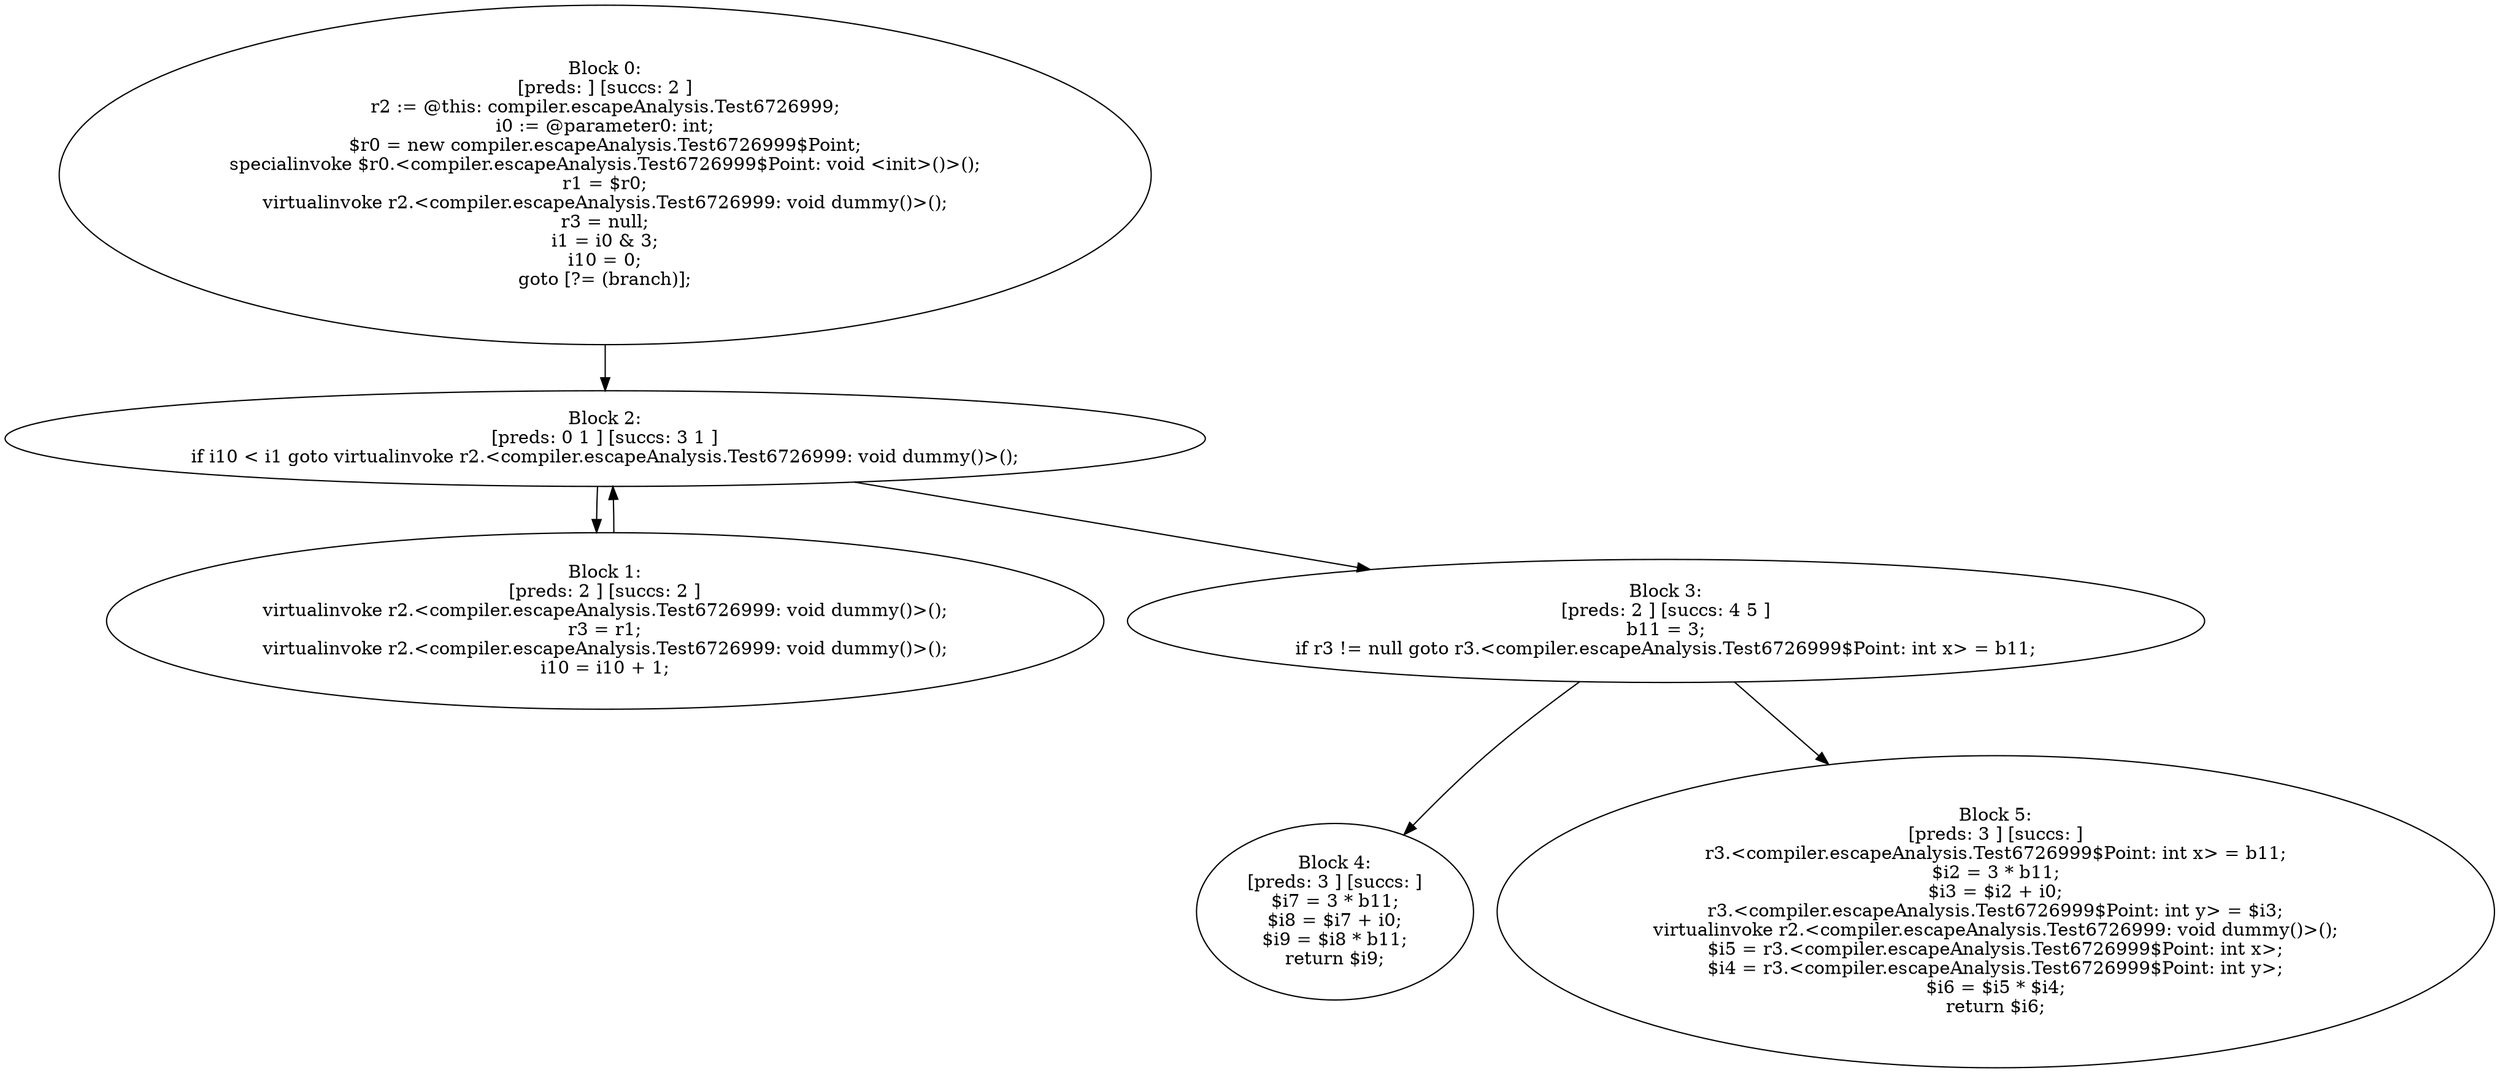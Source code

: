 digraph "unitGraph" {
    "Block 0:
[preds: ] [succs: 2 ]
r2 := @this: compiler.escapeAnalysis.Test6726999;
i0 := @parameter0: int;
$r0 = new compiler.escapeAnalysis.Test6726999$Point;
specialinvoke $r0.<compiler.escapeAnalysis.Test6726999$Point: void <init>()>();
r1 = $r0;
virtualinvoke r2.<compiler.escapeAnalysis.Test6726999: void dummy()>();
r3 = null;
i1 = i0 & 3;
i10 = 0;
goto [?= (branch)];
"
    "Block 1:
[preds: 2 ] [succs: 2 ]
virtualinvoke r2.<compiler.escapeAnalysis.Test6726999: void dummy()>();
r3 = r1;
virtualinvoke r2.<compiler.escapeAnalysis.Test6726999: void dummy()>();
i10 = i10 + 1;
"
    "Block 2:
[preds: 0 1 ] [succs: 3 1 ]
if i10 < i1 goto virtualinvoke r2.<compiler.escapeAnalysis.Test6726999: void dummy()>();
"
    "Block 3:
[preds: 2 ] [succs: 4 5 ]
b11 = 3;
if r3 != null goto r3.<compiler.escapeAnalysis.Test6726999$Point: int x> = b11;
"
    "Block 4:
[preds: 3 ] [succs: ]
$i7 = 3 * b11;
$i8 = $i7 + i0;
$i9 = $i8 * b11;
return $i9;
"
    "Block 5:
[preds: 3 ] [succs: ]
r3.<compiler.escapeAnalysis.Test6726999$Point: int x> = b11;
$i2 = 3 * b11;
$i3 = $i2 + i0;
r3.<compiler.escapeAnalysis.Test6726999$Point: int y> = $i3;
virtualinvoke r2.<compiler.escapeAnalysis.Test6726999: void dummy()>();
$i5 = r3.<compiler.escapeAnalysis.Test6726999$Point: int x>;
$i4 = r3.<compiler.escapeAnalysis.Test6726999$Point: int y>;
$i6 = $i5 * $i4;
return $i6;
"
    "Block 0:
[preds: ] [succs: 2 ]
r2 := @this: compiler.escapeAnalysis.Test6726999;
i0 := @parameter0: int;
$r0 = new compiler.escapeAnalysis.Test6726999$Point;
specialinvoke $r0.<compiler.escapeAnalysis.Test6726999$Point: void <init>()>();
r1 = $r0;
virtualinvoke r2.<compiler.escapeAnalysis.Test6726999: void dummy()>();
r3 = null;
i1 = i0 & 3;
i10 = 0;
goto [?= (branch)];
"->"Block 2:
[preds: 0 1 ] [succs: 3 1 ]
if i10 < i1 goto virtualinvoke r2.<compiler.escapeAnalysis.Test6726999: void dummy()>();
";
    "Block 1:
[preds: 2 ] [succs: 2 ]
virtualinvoke r2.<compiler.escapeAnalysis.Test6726999: void dummy()>();
r3 = r1;
virtualinvoke r2.<compiler.escapeAnalysis.Test6726999: void dummy()>();
i10 = i10 + 1;
"->"Block 2:
[preds: 0 1 ] [succs: 3 1 ]
if i10 < i1 goto virtualinvoke r2.<compiler.escapeAnalysis.Test6726999: void dummy()>();
";
    "Block 2:
[preds: 0 1 ] [succs: 3 1 ]
if i10 < i1 goto virtualinvoke r2.<compiler.escapeAnalysis.Test6726999: void dummy()>();
"->"Block 3:
[preds: 2 ] [succs: 4 5 ]
b11 = 3;
if r3 != null goto r3.<compiler.escapeAnalysis.Test6726999$Point: int x> = b11;
";
    "Block 2:
[preds: 0 1 ] [succs: 3 1 ]
if i10 < i1 goto virtualinvoke r2.<compiler.escapeAnalysis.Test6726999: void dummy()>();
"->"Block 1:
[preds: 2 ] [succs: 2 ]
virtualinvoke r2.<compiler.escapeAnalysis.Test6726999: void dummy()>();
r3 = r1;
virtualinvoke r2.<compiler.escapeAnalysis.Test6726999: void dummy()>();
i10 = i10 + 1;
";
    "Block 3:
[preds: 2 ] [succs: 4 5 ]
b11 = 3;
if r3 != null goto r3.<compiler.escapeAnalysis.Test6726999$Point: int x> = b11;
"->"Block 4:
[preds: 3 ] [succs: ]
$i7 = 3 * b11;
$i8 = $i7 + i0;
$i9 = $i8 * b11;
return $i9;
";
    "Block 3:
[preds: 2 ] [succs: 4 5 ]
b11 = 3;
if r3 != null goto r3.<compiler.escapeAnalysis.Test6726999$Point: int x> = b11;
"->"Block 5:
[preds: 3 ] [succs: ]
r3.<compiler.escapeAnalysis.Test6726999$Point: int x> = b11;
$i2 = 3 * b11;
$i3 = $i2 + i0;
r3.<compiler.escapeAnalysis.Test6726999$Point: int y> = $i3;
virtualinvoke r2.<compiler.escapeAnalysis.Test6726999: void dummy()>();
$i5 = r3.<compiler.escapeAnalysis.Test6726999$Point: int x>;
$i4 = r3.<compiler.escapeAnalysis.Test6726999$Point: int y>;
$i6 = $i5 * $i4;
return $i6;
";
}
